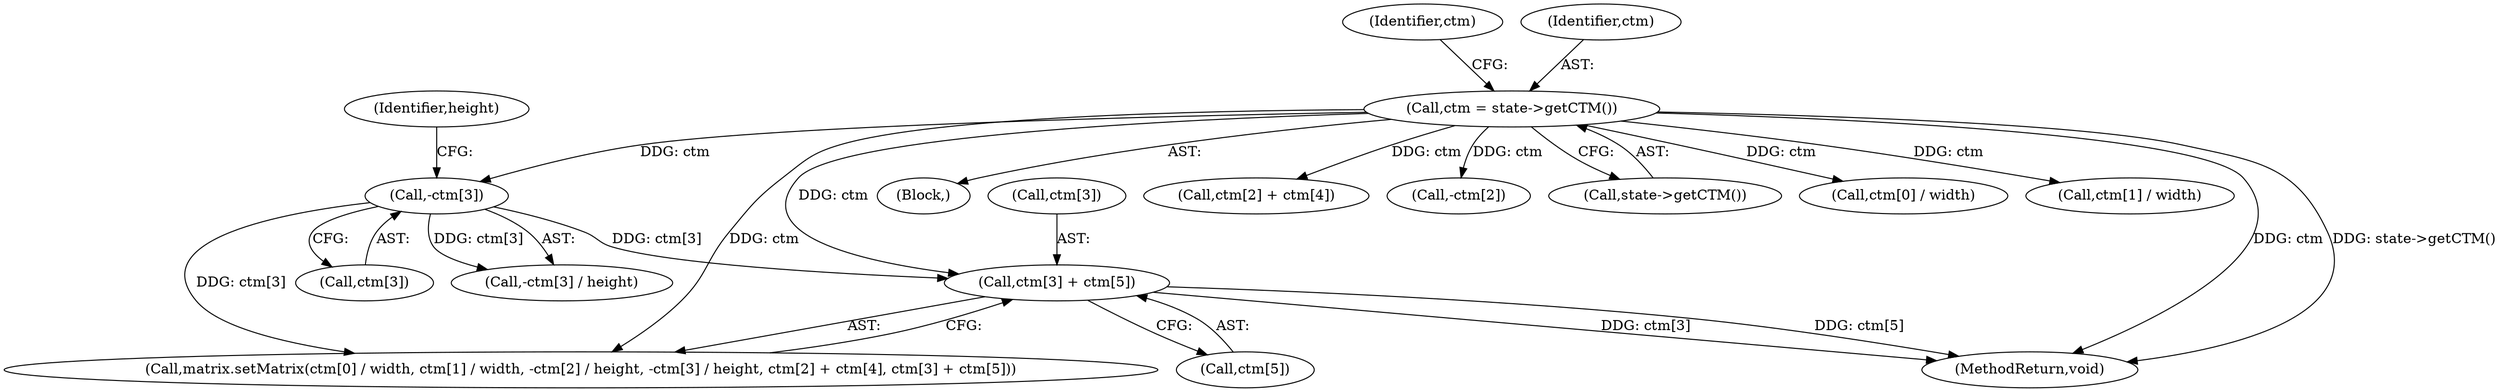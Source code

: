 digraph "0_poppler_7b2d314a61fd0e12f47c62996cb49ec0d1ba747a@pointer" {
"1000323" [label="(Call,ctm[3] + ctm[5])"];
"1000290" [label="(Call,ctm = state->getCTM())"];
"1000311" [label="(Call,-ctm[3])"];
"1000312" [label="(Call,ctm[3])"];
"1000111" [label="(Block,)"];
"1000316" [label="(Call,ctm[2] + ctm[4])"];
"1000310" [label="(Call,-ctm[3] / height)"];
"1000315" [label="(Identifier,height)"];
"1000305" [label="(Call,-ctm[2])"];
"1000311" [label="(Call,-ctm[3])"];
"1000348" [label="(MethodReturn,void)"];
"1000293" [label="(Call,matrix.setMatrix(ctm[0] / width, ctm[1] / width, -ctm[2] / height, -ctm[3] / height, ctm[2] + ctm[4], ctm[3] + ctm[5]))"];
"1000296" [label="(Identifier,ctm)"];
"1000291" [label="(Identifier,ctm)"];
"1000292" [label="(Call,state->getCTM())"];
"1000290" [label="(Call,ctm = state->getCTM())"];
"1000324" [label="(Call,ctm[3])"];
"1000323" [label="(Call,ctm[3] + ctm[5])"];
"1000294" [label="(Call,ctm[0] / width)"];
"1000327" [label="(Call,ctm[5])"];
"1000299" [label="(Call,ctm[1] / width)"];
"1000323" -> "1000293"  [label="AST: "];
"1000323" -> "1000327"  [label="CFG: "];
"1000324" -> "1000323"  [label="AST: "];
"1000327" -> "1000323"  [label="AST: "];
"1000293" -> "1000323"  [label="CFG: "];
"1000323" -> "1000348"  [label="DDG: ctm[3]"];
"1000323" -> "1000348"  [label="DDG: ctm[5]"];
"1000290" -> "1000323"  [label="DDG: ctm"];
"1000311" -> "1000323"  [label="DDG: ctm[3]"];
"1000290" -> "1000111"  [label="AST: "];
"1000290" -> "1000292"  [label="CFG: "];
"1000291" -> "1000290"  [label="AST: "];
"1000292" -> "1000290"  [label="AST: "];
"1000296" -> "1000290"  [label="CFG: "];
"1000290" -> "1000348"  [label="DDG: ctm"];
"1000290" -> "1000348"  [label="DDG: state->getCTM()"];
"1000290" -> "1000294"  [label="DDG: ctm"];
"1000290" -> "1000299"  [label="DDG: ctm"];
"1000290" -> "1000305"  [label="DDG: ctm"];
"1000290" -> "1000311"  [label="DDG: ctm"];
"1000290" -> "1000293"  [label="DDG: ctm"];
"1000290" -> "1000316"  [label="DDG: ctm"];
"1000311" -> "1000310"  [label="AST: "];
"1000311" -> "1000312"  [label="CFG: "];
"1000312" -> "1000311"  [label="AST: "];
"1000315" -> "1000311"  [label="CFG: "];
"1000311" -> "1000310"  [label="DDG: ctm[3]"];
"1000311" -> "1000293"  [label="DDG: ctm[3]"];
}
